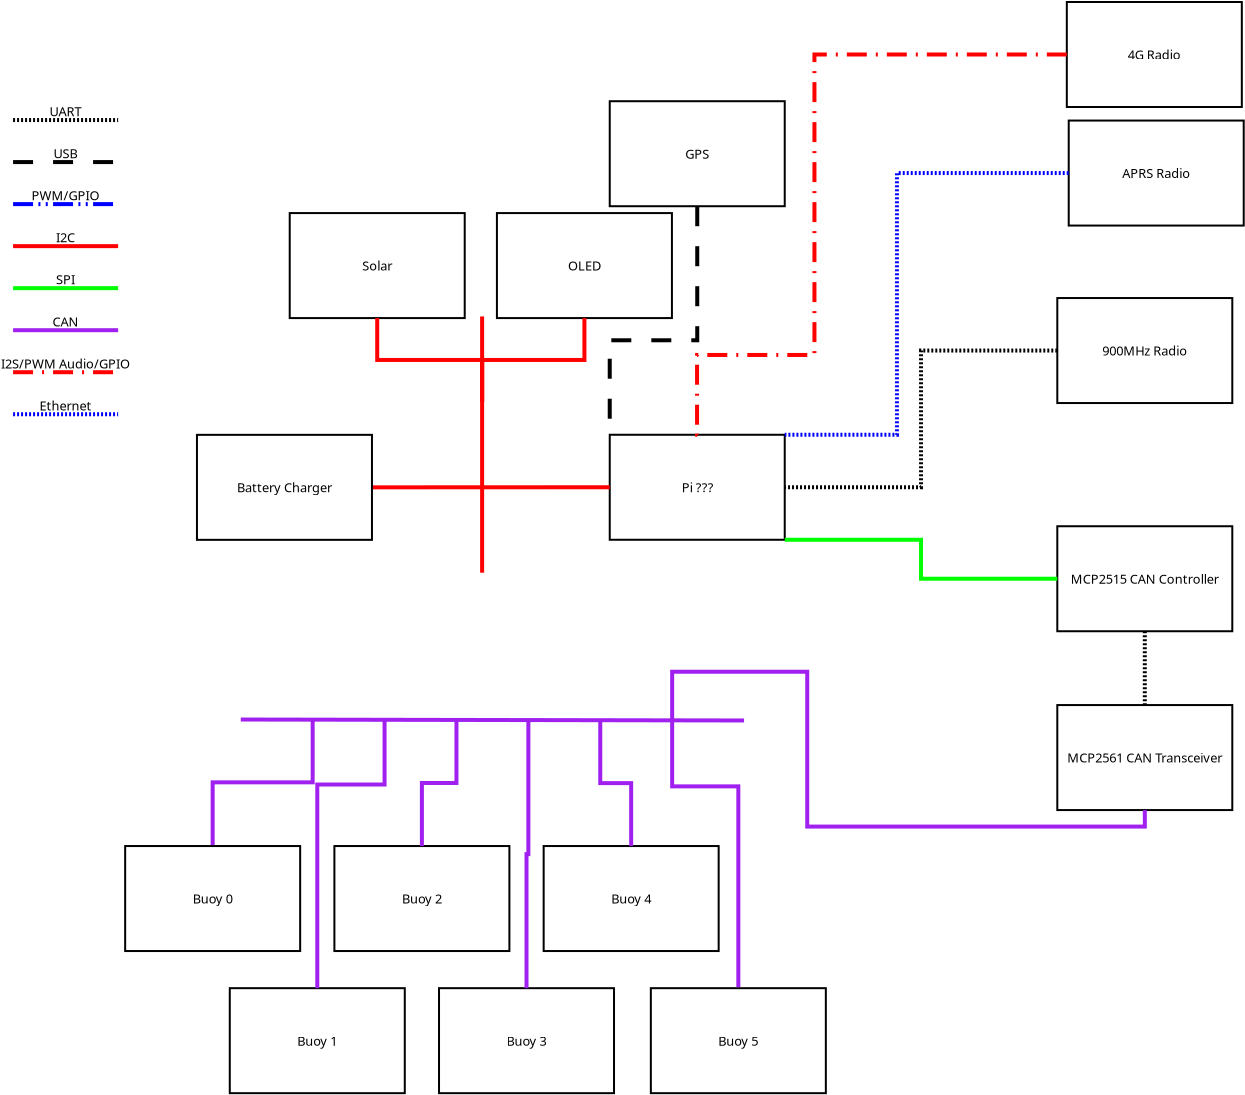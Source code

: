 <?xml version="1.0" encoding="UTF-8"?>
<dia:diagram xmlns:dia="http://www.lysator.liu.se/~alla/dia/">
  <dia:layer name="Background" visible="true" active="true">
    <dia:object type="Standard - Box" version="0" id="O0">
      <dia:attribute name="obj_pos">
        <dia:point val="40.971,21.027"/>
      </dia:attribute>
      <dia:attribute name="obj_bb">
        <dia:rectangle val="40.921,20.977;49.771,26.327"/>
      </dia:attribute>
      <dia:attribute name="elem_corner">
        <dia:point val="40.971,21.027"/>
      </dia:attribute>
      <dia:attribute name="elem_width">
        <dia:real val="8.75"/>
      </dia:attribute>
      <dia:attribute name="elem_height">
        <dia:real val="5.25"/>
      </dia:attribute>
      <dia:attribute name="show_background">
        <dia:boolean val="true"/>
      </dia:attribute>
    </dia:object>
    <dia:object type="Standard - Text" version="1" id="O1">
      <dia:attribute name="obj_pos">
        <dia:point val="45.346,23.652"/>
      </dia:attribute>
      <dia:attribute name="obj_bb">
        <dia:rectangle val="44.416,23.228;46.276,24.076"/>
      </dia:attribute>
      <dia:attribute name="text">
        <dia:composite type="text">
          <dia:attribute name="string">
            <dia:string>#Pi ???#</dia:string>
          </dia:attribute>
          <dia:attribute name="font">
            <dia:font family="B612" style="0" name="Courier"/>
          </dia:attribute>
          <dia:attribute name="height">
            <dia:real val="0.8"/>
          </dia:attribute>
          <dia:attribute name="pos">
            <dia:point val="45.346,23.848"/>
          </dia:attribute>
          <dia:attribute name="color">
            <dia:color val="#000000"/>
          </dia:attribute>
          <dia:attribute name="alignment">
            <dia:enum val="1"/>
          </dia:attribute>
        </dia:composite>
      </dia:attribute>
      <dia:attribute name="valign">
        <dia:enum val="2"/>
      </dia:attribute>
      <dia:connections>
        <dia:connection handle="0" to="O0" connection="8"/>
      </dia:connections>
    </dia:object>
    <dia:object type="Standard - Box" version="0" id="O2">
      <dia:attribute name="obj_pos">
        <dia:point val="63.349,14.191"/>
      </dia:attribute>
      <dia:attribute name="obj_bb">
        <dia:rectangle val="63.3,14.14;72.15,19.491"/>
      </dia:attribute>
      <dia:attribute name="elem_corner">
        <dia:point val="63.349,14.191"/>
      </dia:attribute>
      <dia:attribute name="elem_width">
        <dia:real val="8.75"/>
      </dia:attribute>
      <dia:attribute name="elem_height">
        <dia:real val="5.25"/>
      </dia:attribute>
      <dia:attribute name="show_background">
        <dia:boolean val="true"/>
      </dia:attribute>
    </dia:object>
    <dia:object type="Standard - Box" version="0" id="O3">
      <dia:attribute name="obj_pos">
        <dia:point val="35.33,9.943"/>
      </dia:attribute>
      <dia:attribute name="obj_bb">
        <dia:rectangle val="35.28,9.893;44.13,15.243"/>
      </dia:attribute>
      <dia:attribute name="elem_corner">
        <dia:point val="35.33,9.943"/>
      </dia:attribute>
      <dia:attribute name="elem_width">
        <dia:real val="8.75"/>
      </dia:attribute>
      <dia:attribute name="elem_height">
        <dia:real val="5.25"/>
      </dia:attribute>
      <dia:attribute name="show_background">
        <dia:boolean val="true"/>
      </dia:attribute>
    </dia:object>
    <dia:object type="Standard - Box" version="0" id="O4">
      <dia:attribute name="obj_pos">
        <dia:point val="40.971,4.35"/>
      </dia:attribute>
      <dia:attribute name="obj_bb">
        <dia:rectangle val="40.921,4.3;49.771,9.65"/>
      </dia:attribute>
      <dia:attribute name="elem_corner">
        <dia:point val="40.971,4.35"/>
      </dia:attribute>
      <dia:attribute name="elem_width">
        <dia:real val="8.75"/>
      </dia:attribute>
      <dia:attribute name="elem_height">
        <dia:real val="5.25"/>
      </dia:attribute>
      <dia:attribute name="show_background">
        <dia:boolean val="true"/>
      </dia:attribute>
    </dia:object>
    <dia:object type="Standard - Text" version="1" id="O5">
      <dia:attribute name="obj_pos">
        <dia:point val="39.705,12.568"/>
      </dia:attribute>
      <dia:attribute name="obj_bb">
        <dia:rectangle val="38.872,12.144;40.537,12.992"/>
      </dia:attribute>
      <dia:attribute name="text">
        <dia:composite type="text">
          <dia:attribute name="string">
            <dia:string>#OLED#</dia:string>
          </dia:attribute>
          <dia:attribute name="font">
            <dia:font family="B612" style="0" name="Courier"/>
          </dia:attribute>
          <dia:attribute name="height">
            <dia:real val="0.8"/>
          </dia:attribute>
          <dia:attribute name="pos">
            <dia:point val="39.705,12.764"/>
          </dia:attribute>
          <dia:attribute name="color">
            <dia:color val="#000000"/>
          </dia:attribute>
          <dia:attribute name="alignment">
            <dia:enum val="1"/>
          </dia:attribute>
        </dia:composite>
      </dia:attribute>
      <dia:attribute name="valign">
        <dia:enum val="2"/>
      </dia:attribute>
      <dia:connections>
        <dia:connection handle="0" to="O3" connection="8"/>
      </dia:connections>
    </dia:object>
    <dia:object type="Standard - Text" version="1" id="O6">
      <dia:attribute name="obj_pos">
        <dia:point val="45.346,6.975"/>
      </dia:attribute>
      <dia:attribute name="obj_bb">
        <dia:rectangle val="44.77,6.551;45.922,7.399"/>
      </dia:attribute>
      <dia:attribute name="text">
        <dia:composite type="text">
          <dia:attribute name="string">
            <dia:string>#GPS#</dia:string>
          </dia:attribute>
          <dia:attribute name="font">
            <dia:font family="B612" style="0" name="Courier"/>
          </dia:attribute>
          <dia:attribute name="height">
            <dia:real val="0.8"/>
          </dia:attribute>
          <dia:attribute name="pos">
            <dia:point val="45.346,7.171"/>
          </dia:attribute>
          <dia:attribute name="color">
            <dia:color val="#000000"/>
          </dia:attribute>
          <dia:attribute name="alignment">
            <dia:enum val="1"/>
          </dia:attribute>
        </dia:composite>
      </dia:attribute>
      <dia:attribute name="valign">
        <dia:enum val="2"/>
      </dia:attribute>
      <dia:connections>
        <dia:connection handle="0" to="O4" connection="8"/>
      </dia:connections>
    </dia:object>
    <dia:object type="Standard - Text" version="1" id="O7">
      <dia:attribute name="obj_pos">
        <dia:point val="67.725,16.816"/>
      </dia:attribute>
      <dia:attribute name="obj_bb">
        <dia:rectangle val="65.462,16.392;69.987,17.239"/>
      </dia:attribute>
      <dia:attribute name="text">
        <dia:composite type="text">
          <dia:attribute name="string">
            <dia:string>#900MHz Radio#</dia:string>
          </dia:attribute>
          <dia:attribute name="font">
            <dia:font family="B612" style="0" name="Courier"/>
          </dia:attribute>
          <dia:attribute name="height">
            <dia:real val="0.8"/>
          </dia:attribute>
          <dia:attribute name="pos">
            <dia:point val="67.725,17.012"/>
          </dia:attribute>
          <dia:attribute name="color">
            <dia:color val="#000000"/>
          </dia:attribute>
          <dia:attribute name="alignment">
            <dia:enum val="1"/>
          </dia:attribute>
        </dia:composite>
      </dia:attribute>
      <dia:attribute name="valign">
        <dia:enum val="2"/>
      </dia:attribute>
      <dia:connections>
        <dia:connection handle="0" to="O2" connection="8"/>
      </dia:connections>
    </dia:object>
    <dia:object type="Standard - ZigZagLine" version="1" id="O8">
      <dia:attribute name="obj_pos">
        <dia:point val="45.346,9.6"/>
      </dia:attribute>
      <dia:attribute name="obj_bb">
        <dia:rectangle val="40.871,9.5;45.446,21.127"/>
      </dia:attribute>
      <dia:attribute name="orth_points">
        <dia:point val="45.346,9.6"/>
        <dia:point val="45.346,16.303"/>
        <dia:point val="40.971,16.303"/>
        <dia:point val="40.971,21.027"/>
      </dia:attribute>
      <dia:attribute name="orth_orient">
        <dia:enum val="1"/>
        <dia:enum val="0"/>
        <dia:enum val="1"/>
      </dia:attribute>
      <dia:attribute name="autorouting">
        <dia:boolean val="false"/>
      </dia:attribute>
      <dia:attribute name="line_width">
        <dia:real val="0.2"/>
      </dia:attribute>
      <dia:attribute name="line_style">
        <dia:enum val="1"/>
      </dia:attribute>
      <dia:connections>
        <dia:connection handle="0" to="O4" connection="6"/>
        <dia:connection handle="1" to="O0" connection="0"/>
      </dia:connections>
    </dia:object>
    <dia:object type="Standard - ZigZagLine" version="1" id="O9">
      <dia:attribute name="obj_pos">
        <dia:point val="63.349,16.816"/>
      </dia:attribute>
      <dia:attribute name="obj_bb">
        <dia:rectangle val="49.621,16.715;63.45,23.752"/>
      </dia:attribute>
      <dia:attribute name="orth_points">
        <dia:point val="63.349,16.816"/>
        <dia:point val="56.535,16.816"/>
        <dia:point val="56.535,23.652"/>
        <dia:point val="49.721,23.652"/>
      </dia:attribute>
      <dia:attribute name="orth_orient">
        <dia:enum val="0"/>
        <dia:enum val="1"/>
        <dia:enum val="0"/>
      </dia:attribute>
      <dia:attribute name="autorouting">
        <dia:boolean val="true"/>
      </dia:attribute>
      <dia:attribute name="line_width">
        <dia:real val="0.2"/>
      </dia:attribute>
      <dia:attribute name="line_style">
        <dia:enum val="4"/>
      </dia:attribute>
      <dia:connections>
        <dia:connection handle="0" to="O2" connection="3"/>
        <dia:connection handle="1" to="O0" connection="4"/>
      </dia:connections>
    </dia:object>
    <dia:object type="Standard - Box" version="0" id="O10">
      <dia:attribute name="obj_pos">
        <dia:point val="24.97,9.943"/>
      </dia:attribute>
      <dia:attribute name="obj_bb">
        <dia:rectangle val="24.92,9.893;33.77,15.243"/>
      </dia:attribute>
      <dia:attribute name="elem_corner">
        <dia:point val="24.97,9.943"/>
      </dia:attribute>
      <dia:attribute name="elem_width">
        <dia:real val="8.75"/>
      </dia:attribute>
      <dia:attribute name="elem_height">
        <dia:real val="5.25"/>
      </dia:attribute>
      <dia:attribute name="show_background">
        <dia:boolean val="true"/>
      </dia:attribute>
    </dia:object>
    <dia:object type="Standard - Text" version="1" id="O11">
      <dia:attribute name="obj_pos">
        <dia:point val="29.345,12.568"/>
      </dia:attribute>
      <dia:attribute name="obj_bb">
        <dia:rectangle val="28.569,12.144;30.121,12.992"/>
      </dia:attribute>
      <dia:attribute name="text">
        <dia:composite type="text">
          <dia:attribute name="string">
            <dia:string>#Solar#</dia:string>
          </dia:attribute>
          <dia:attribute name="font">
            <dia:font family="B612" style="0" name="Courier"/>
          </dia:attribute>
          <dia:attribute name="height">
            <dia:real val="0.8"/>
          </dia:attribute>
          <dia:attribute name="pos">
            <dia:point val="29.345,12.764"/>
          </dia:attribute>
          <dia:attribute name="color">
            <dia:color val="#000000"/>
          </dia:attribute>
          <dia:attribute name="alignment">
            <dia:enum val="1"/>
          </dia:attribute>
        </dia:composite>
      </dia:attribute>
      <dia:attribute name="valign">
        <dia:enum val="2"/>
      </dia:attribute>
      <dia:connections>
        <dia:connection handle="0" to="O10" connection="8"/>
      </dia:connections>
    </dia:object>
    <dia:object type="Standard - Box" version="0" id="O12">
      <dia:attribute name="obj_pos">
        <dia:point val="63.349,25.601"/>
      </dia:attribute>
      <dia:attribute name="obj_bb">
        <dia:rectangle val="63.3,25.551;72.15,30.901"/>
      </dia:attribute>
      <dia:attribute name="elem_corner">
        <dia:point val="63.349,25.601"/>
      </dia:attribute>
      <dia:attribute name="elem_width">
        <dia:real val="8.75"/>
      </dia:attribute>
      <dia:attribute name="elem_height">
        <dia:real val="5.25"/>
      </dia:attribute>
      <dia:attribute name="show_background">
        <dia:boolean val="true"/>
      </dia:attribute>
    </dia:object>
    <dia:object type="Standard - Text" version="1" id="O13">
      <dia:attribute name="obj_pos">
        <dia:point val="67.725,28.226"/>
      </dia:attribute>
      <dia:attribute name="obj_bb">
        <dia:rectangle val="63.803,27.802;71.646,28.65"/>
      </dia:attribute>
      <dia:attribute name="text">
        <dia:composite type="text">
          <dia:attribute name="string">
            <dia:string>#MCP2515 CAN Controller#</dia:string>
          </dia:attribute>
          <dia:attribute name="font">
            <dia:font family="B612" style="0" name="Courier"/>
          </dia:attribute>
          <dia:attribute name="height">
            <dia:real val="0.8"/>
          </dia:attribute>
          <dia:attribute name="pos">
            <dia:point val="67.725,28.422"/>
          </dia:attribute>
          <dia:attribute name="color">
            <dia:color val="#000000"/>
          </dia:attribute>
          <dia:attribute name="alignment">
            <dia:enum val="1"/>
          </dia:attribute>
        </dia:composite>
      </dia:attribute>
      <dia:attribute name="valign">
        <dia:enum val="2"/>
      </dia:attribute>
      <dia:connections>
        <dia:connection handle="0" to="O12" connection="8"/>
      </dia:connections>
    </dia:object>
    <dia:object type="Standard - Box" version="0" id="O14">
      <dia:attribute name="obj_pos">
        <dia:point val="63.349,34.542"/>
      </dia:attribute>
      <dia:attribute name="obj_bb">
        <dia:rectangle val="63.3,34.492;72.15,39.842"/>
      </dia:attribute>
      <dia:attribute name="elem_corner">
        <dia:point val="63.349,34.542"/>
      </dia:attribute>
      <dia:attribute name="elem_width">
        <dia:real val="8.75"/>
      </dia:attribute>
      <dia:attribute name="elem_height">
        <dia:real val="5.25"/>
      </dia:attribute>
      <dia:attribute name="show_background">
        <dia:boolean val="true"/>
      </dia:attribute>
    </dia:object>
    <dia:object type="Standard - Text" version="1" id="O15">
      <dia:attribute name="obj_pos">
        <dia:point val="67.725,37.167"/>
      </dia:attribute>
      <dia:attribute name="obj_bb">
        <dia:rectangle val="63.621,36.743;71.828,37.591"/>
      </dia:attribute>
      <dia:attribute name="text">
        <dia:composite type="text">
          <dia:attribute name="string">
            <dia:string>#MCP2561 CAN Transceiver#</dia:string>
          </dia:attribute>
          <dia:attribute name="font">
            <dia:font family="B612" style="0" name="Courier"/>
          </dia:attribute>
          <dia:attribute name="height">
            <dia:real val="0.8"/>
          </dia:attribute>
          <dia:attribute name="pos">
            <dia:point val="67.725,37.364"/>
          </dia:attribute>
          <dia:attribute name="color">
            <dia:color val="#000000"/>
          </dia:attribute>
          <dia:attribute name="alignment">
            <dia:enum val="1"/>
          </dia:attribute>
        </dia:composite>
      </dia:attribute>
      <dia:attribute name="valign">
        <dia:enum val="2"/>
      </dia:attribute>
      <dia:connections>
        <dia:connection handle="0" to="O14" connection="8"/>
      </dia:connections>
    </dia:object>
    <dia:object type="Standard - ZigZagLine" version="1" id="O16">
      <dia:attribute name="obj_pos">
        <dia:point val="49.721,26.277"/>
      </dia:attribute>
      <dia:attribute name="obj_bb">
        <dia:rectangle val="49.621,26.177;63.45,28.326"/>
      </dia:attribute>
      <dia:attribute name="orth_points">
        <dia:point val="49.721,26.277"/>
        <dia:point val="56.535,26.277"/>
        <dia:point val="56.535,28.226"/>
        <dia:point val="63.349,28.226"/>
      </dia:attribute>
      <dia:attribute name="orth_orient">
        <dia:enum val="0"/>
        <dia:enum val="1"/>
        <dia:enum val="0"/>
      </dia:attribute>
      <dia:attribute name="autorouting">
        <dia:boolean val="true"/>
      </dia:attribute>
      <dia:attribute name="line_color">
        <dia:color val="#00ff00"/>
      </dia:attribute>
      <dia:attribute name="line_width">
        <dia:real val="0.2"/>
      </dia:attribute>
      <dia:connections>
        <dia:connection handle="0" to="O0" connection="7"/>
        <dia:connection handle="1" to="O12" connection="3"/>
      </dia:connections>
    </dia:object>
    <dia:object type="Standard - ZigZagLine" version="1" id="O17">
      <dia:attribute name="obj_pos">
        <dia:point val="67.725,30.851"/>
      </dia:attribute>
      <dia:attribute name="obj_bb">
        <dia:rectangle val="67.624,30.751;67.825,34.642"/>
      </dia:attribute>
      <dia:attribute name="orth_points">
        <dia:point val="67.725,30.851"/>
        <dia:point val="67.725,30.951"/>
        <dia:point val="67.725,34.442"/>
        <dia:point val="67.725,34.542"/>
      </dia:attribute>
      <dia:attribute name="orth_orient">
        <dia:enum val="1"/>
        <dia:enum val="0"/>
        <dia:enum val="1"/>
      </dia:attribute>
      <dia:attribute name="autorouting">
        <dia:boolean val="true"/>
      </dia:attribute>
      <dia:attribute name="line_width">
        <dia:real val="0.2"/>
      </dia:attribute>
      <dia:attribute name="line_style">
        <dia:enum val="4"/>
      </dia:attribute>
      <dia:connections>
        <dia:connection handle="0" to="O12" connection="6"/>
        <dia:connection handle="1" to="O14" connection="1"/>
      </dia:connections>
    </dia:object>
    <dia:object type="Standard - Line" version="0" id="O18">
      <dia:attribute name="obj_pos">
        <dia:point val="34.59,15.111"/>
      </dia:attribute>
      <dia:attribute name="obj_bb">
        <dia:rectangle val="34.49,15.011;34.69,28.024"/>
      </dia:attribute>
      <dia:attribute name="conn_endpoints">
        <dia:point val="34.59,15.111"/>
        <dia:point val="34.59,27.924"/>
      </dia:attribute>
      <dia:attribute name="numcp">
        <dia:int val="2"/>
      </dia:attribute>
      <dia:attribute name="line_color">
        <dia:color val="#ff0000"/>
      </dia:attribute>
      <dia:attribute name="line_width">
        <dia:real val="0.2"/>
      </dia:attribute>
    </dia:object>
    <dia:object type="Standard - ZigZagLine" version="1" id="O19">
      <dia:attribute name="obj_pos">
        <dia:point val="34.59,19.382"/>
      </dia:attribute>
      <dia:attribute name="obj_bb">
        <dia:rectangle val="29.245,15.093;34.69,19.482"/>
      </dia:attribute>
      <dia:attribute name="orth_points">
        <dia:point val="34.59,19.382"/>
        <dia:point val="29.345,19.382"/>
        <dia:point val="29.345,15.193"/>
      </dia:attribute>
      <dia:attribute name="orth_orient">
        <dia:enum val="0"/>
        <dia:enum val="1"/>
      </dia:attribute>
      <dia:attribute name="autorouting">
        <dia:boolean val="true"/>
      </dia:attribute>
      <dia:attribute name="line_color">
        <dia:color val="#ff0000"/>
      </dia:attribute>
      <dia:attribute name="line_width">
        <dia:real val="0.2"/>
      </dia:attribute>
      <dia:connections>
        <dia:connection handle="0" to="O18" connection="0"/>
        <dia:connection handle="1" to="O10" connection="6"/>
      </dia:connections>
    </dia:object>
    <dia:object type="Standard - ZigZagLine" version="1" id="O20">
      <dia:attribute name="obj_pos">
        <dia:point val="34.59,19.382"/>
      </dia:attribute>
      <dia:attribute name="obj_bb">
        <dia:rectangle val="34.49,15.093;39.805,19.482"/>
      </dia:attribute>
      <dia:attribute name="orth_points">
        <dia:point val="34.59,19.382"/>
        <dia:point val="39.705,19.382"/>
        <dia:point val="39.705,15.193"/>
      </dia:attribute>
      <dia:attribute name="orth_orient">
        <dia:enum val="0"/>
        <dia:enum val="1"/>
      </dia:attribute>
      <dia:attribute name="autorouting">
        <dia:boolean val="true"/>
      </dia:attribute>
      <dia:attribute name="line_color">
        <dia:color val="#ff0000"/>
      </dia:attribute>
      <dia:attribute name="line_width">
        <dia:real val="0.2"/>
      </dia:attribute>
      <dia:connections>
        <dia:connection handle="0" to="O18" connection="0"/>
        <dia:connection handle="1" to="O3" connection="6"/>
      </dia:connections>
    </dia:object>
    <dia:object type="Standard - ZigZagLine" version="1" id="O21">
      <dia:attribute name="obj_pos">
        <dia:point val="34.59,23.653"/>
      </dia:attribute>
      <dia:attribute name="obj_bb">
        <dia:rectangle val="28.982,23.553;34.69,23.756"/>
      </dia:attribute>
      <dia:attribute name="orth_points">
        <dia:point val="34.59,23.653"/>
        <dia:point val="31.836,23.653"/>
        <dia:point val="31.836,23.656"/>
        <dia:point val="29.082,23.656"/>
      </dia:attribute>
      <dia:attribute name="orth_orient">
        <dia:enum val="0"/>
        <dia:enum val="1"/>
        <dia:enum val="0"/>
      </dia:attribute>
      <dia:attribute name="autorouting">
        <dia:boolean val="true"/>
      </dia:attribute>
      <dia:attribute name="line_color">
        <dia:color val="#ff0000"/>
      </dia:attribute>
      <dia:attribute name="line_width">
        <dia:real val="0.2"/>
      </dia:attribute>
      <dia:connections>
        <dia:connection handle="0" to="O18" connection="1"/>
      </dia:connections>
    </dia:object>
    <dia:object type="Standard - ZigZagLine" version="1" id="O22">
      <dia:attribute name="obj_pos">
        <dia:point val="40.971,23.652"/>
      </dia:attribute>
      <dia:attribute name="obj_bb">
        <dia:rectangle val="34.49,23.552;41.071,23.753"/>
      </dia:attribute>
      <dia:attribute name="orth_points">
        <dia:point val="40.971,23.652"/>
        <dia:point val="37.781,23.652"/>
        <dia:point val="37.781,23.653"/>
        <dia:point val="34.59,23.653"/>
      </dia:attribute>
      <dia:attribute name="orth_orient">
        <dia:enum val="0"/>
        <dia:enum val="1"/>
        <dia:enum val="0"/>
      </dia:attribute>
      <dia:attribute name="autorouting">
        <dia:boolean val="true"/>
      </dia:attribute>
      <dia:attribute name="line_color">
        <dia:color val="#ff0000"/>
      </dia:attribute>
      <dia:attribute name="line_width">
        <dia:real val="0.2"/>
      </dia:attribute>
      <dia:connections>
        <dia:connection handle="0" to="O0" connection="3"/>
        <dia:connection handle="1" to="O18" connection="1"/>
      </dia:connections>
    </dia:object>
    <dia:object type="Standard - Line" version="0" id="O23">
      <dia:attribute name="obj_pos">
        <dia:point val="11.138,7.393"/>
      </dia:attribute>
      <dia:attribute name="obj_bb">
        <dia:rectangle val="11.038,7.293;16.49,7.493"/>
      </dia:attribute>
      <dia:attribute name="conn_endpoints">
        <dia:point val="11.138,7.393"/>
        <dia:point val="16.39,7.393"/>
      </dia:attribute>
      <dia:attribute name="numcp">
        <dia:int val="1"/>
      </dia:attribute>
      <dia:attribute name="line_width">
        <dia:real val="0.2"/>
      </dia:attribute>
      <dia:attribute name="line_style">
        <dia:enum val="1"/>
      </dia:attribute>
    </dia:object>
    <dia:object type="Standard - Line" version="0" id="O24">
      <dia:attribute name="obj_pos">
        <dia:point val="11.138,5.292"/>
      </dia:attribute>
      <dia:attribute name="obj_bb">
        <dia:rectangle val="11.038,5.192;16.49,5.392"/>
      </dia:attribute>
      <dia:attribute name="conn_endpoints">
        <dia:point val="11.138,5.292"/>
        <dia:point val="16.39,5.292"/>
      </dia:attribute>
      <dia:attribute name="numcp">
        <dia:int val="1"/>
      </dia:attribute>
      <dia:attribute name="line_width">
        <dia:real val="0.2"/>
      </dia:attribute>
      <dia:attribute name="line_style">
        <dia:enum val="4"/>
      </dia:attribute>
    </dia:object>
    <dia:object type="Standard - Line" version="0" id="O25">
      <dia:attribute name="obj_pos">
        <dia:point val="11.138,11.596"/>
      </dia:attribute>
      <dia:attribute name="obj_bb">
        <dia:rectangle val="11.038,11.496;16.49,11.696"/>
      </dia:attribute>
      <dia:attribute name="conn_endpoints">
        <dia:point val="11.138,11.596"/>
        <dia:point val="16.39,11.596"/>
      </dia:attribute>
      <dia:attribute name="numcp">
        <dia:int val="1"/>
      </dia:attribute>
      <dia:attribute name="line_color">
        <dia:color val="#ff0000"/>
      </dia:attribute>
      <dia:attribute name="line_width">
        <dia:real val="0.2"/>
      </dia:attribute>
    </dia:object>
    <dia:object type="Standard - Line" version="0" id="O26">
      <dia:attribute name="obj_pos">
        <dia:point val="11.138,9.495"/>
      </dia:attribute>
      <dia:attribute name="obj_bb">
        <dia:rectangle val="11.038,9.395;16.49,9.595"/>
      </dia:attribute>
      <dia:attribute name="conn_endpoints">
        <dia:point val="11.138,9.495"/>
        <dia:point val="16.39,9.495"/>
      </dia:attribute>
      <dia:attribute name="numcp">
        <dia:int val="1"/>
      </dia:attribute>
      <dia:attribute name="line_color">
        <dia:color val="#0000ff"/>
      </dia:attribute>
      <dia:attribute name="line_width">
        <dia:real val="0.2"/>
      </dia:attribute>
      <dia:attribute name="line_style">
        <dia:enum val="3"/>
      </dia:attribute>
    </dia:object>
    <dia:object type="Standard - Line" version="0" id="O27">
      <dia:attribute name="obj_pos">
        <dia:point val="11.138,13.697"/>
      </dia:attribute>
      <dia:attribute name="obj_bb">
        <dia:rectangle val="11.038,13.597;16.49,13.797"/>
      </dia:attribute>
      <dia:attribute name="conn_endpoints">
        <dia:point val="11.138,13.697"/>
        <dia:point val="16.39,13.697"/>
      </dia:attribute>
      <dia:attribute name="numcp">
        <dia:int val="1"/>
      </dia:attribute>
      <dia:attribute name="line_color">
        <dia:color val="#00ff00"/>
      </dia:attribute>
      <dia:attribute name="line_width">
        <dia:real val="0.2"/>
      </dia:attribute>
    </dia:object>
    <dia:object type="Standard - Text" version="1" id="O28">
      <dia:attribute name="obj_pos">
        <dia:point val="13.764,5.292"/>
      </dia:attribute>
      <dia:attribute name="obj_bb">
        <dia:rectangle val="12.932,4.445;14.595,5.292"/>
      </dia:attribute>
      <dia:attribute name="text">
        <dia:composite type="text">
          <dia:attribute name="string">
            <dia:string>#UART#</dia:string>
          </dia:attribute>
          <dia:attribute name="font">
            <dia:font family="B612" style="0" name="Courier"/>
          </dia:attribute>
          <dia:attribute name="height">
            <dia:real val="0.8"/>
          </dia:attribute>
          <dia:attribute name="pos">
            <dia:point val="13.764,5.065"/>
          </dia:attribute>
          <dia:attribute name="color">
            <dia:color val="#000000"/>
          </dia:attribute>
          <dia:attribute name="alignment">
            <dia:enum val="1"/>
          </dia:attribute>
        </dia:composite>
      </dia:attribute>
      <dia:attribute name="valign">
        <dia:enum val="1"/>
      </dia:attribute>
      <dia:connections>
        <dia:connection handle="0" to="O24" connection="0"/>
      </dia:connections>
    </dia:object>
    <dia:object type="Standard - Text" version="1" id="O29">
      <dia:attribute name="obj_pos">
        <dia:point val="13.764,7.393"/>
      </dia:attribute>
      <dia:attribute name="obj_bb">
        <dia:rectangle val="13.156,6.546;14.371,7.393"/>
      </dia:attribute>
      <dia:attribute name="text">
        <dia:composite type="text">
          <dia:attribute name="string">
            <dia:string>#USB#</dia:string>
          </dia:attribute>
          <dia:attribute name="font">
            <dia:font family="B612" style="0" name="Courier"/>
          </dia:attribute>
          <dia:attribute name="height">
            <dia:real val="0.8"/>
          </dia:attribute>
          <dia:attribute name="pos">
            <dia:point val="13.764,7.166"/>
          </dia:attribute>
          <dia:attribute name="color">
            <dia:color val="#000000"/>
          </dia:attribute>
          <dia:attribute name="alignment">
            <dia:enum val="1"/>
          </dia:attribute>
        </dia:composite>
      </dia:attribute>
      <dia:attribute name="valign">
        <dia:enum val="1"/>
      </dia:attribute>
      <dia:connections>
        <dia:connection handle="0" to="O23" connection="0"/>
      </dia:connections>
    </dia:object>
    <dia:object type="Standard - Text" version="1" id="O30">
      <dia:attribute name="obj_pos">
        <dia:point val="13.764,9.495"/>
      </dia:attribute>
      <dia:attribute name="obj_bb">
        <dia:rectangle val="12.051,8.647;15.476,9.495"/>
      </dia:attribute>
      <dia:attribute name="text">
        <dia:composite type="text">
          <dia:attribute name="string">
            <dia:string>#PWM/GPIO#</dia:string>
          </dia:attribute>
          <dia:attribute name="font">
            <dia:font family="B612" style="0" name="Courier"/>
          </dia:attribute>
          <dia:attribute name="height">
            <dia:real val="0.8"/>
          </dia:attribute>
          <dia:attribute name="pos">
            <dia:point val="13.764,9.267"/>
          </dia:attribute>
          <dia:attribute name="color">
            <dia:color val="#000000"/>
          </dia:attribute>
          <dia:attribute name="alignment">
            <dia:enum val="1"/>
          </dia:attribute>
        </dia:composite>
      </dia:attribute>
      <dia:attribute name="valign">
        <dia:enum val="1"/>
      </dia:attribute>
      <dia:connections>
        <dia:connection handle="0" to="O26" connection="0"/>
      </dia:connections>
    </dia:object>
    <dia:object type="Standard - Text" version="1" id="O31">
      <dia:attribute name="obj_pos">
        <dia:point val="13.764,11.596"/>
      </dia:attribute>
      <dia:attribute name="obj_bb">
        <dia:rectangle val="13.267,10.748;14.26,11.596"/>
      </dia:attribute>
      <dia:attribute name="text">
        <dia:composite type="text">
          <dia:attribute name="string">
            <dia:string>#I2C#</dia:string>
          </dia:attribute>
          <dia:attribute name="font">
            <dia:font family="B612" style="0" name="Courier"/>
          </dia:attribute>
          <dia:attribute name="height">
            <dia:real val="0.8"/>
          </dia:attribute>
          <dia:attribute name="pos">
            <dia:point val="13.764,11.368"/>
          </dia:attribute>
          <dia:attribute name="color">
            <dia:color val="#000000"/>
          </dia:attribute>
          <dia:attribute name="alignment">
            <dia:enum val="1"/>
          </dia:attribute>
        </dia:composite>
      </dia:attribute>
      <dia:attribute name="valign">
        <dia:enum val="1"/>
      </dia:attribute>
      <dia:connections>
        <dia:connection handle="0" to="O25" connection="0"/>
      </dia:connections>
    </dia:object>
    <dia:object type="Standard - Text" version="1" id="O32">
      <dia:attribute name="obj_pos">
        <dia:point val="13.764,13.697"/>
      </dia:attribute>
      <dia:attribute name="obj_bb">
        <dia:rectangle val="13.299,12.85;14.229,13.697"/>
      </dia:attribute>
      <dia:attribute name="text">
        <dia:composite type="text">
          <dia:attribute name="string">
            <dia:string>#SPI#</dia:string>
          </dia:attribute>
          <dia:attribute name="font">
            <dia:font family="B612" style="0" name="Courier"/>
          </dia:attribute>
          <dia:attribute name="height">
            <dia:real val="0.8"/>
          </dia:attribute>
          <dia:attribute name="pos">
            <dia:point val="13.764,13.47"/>
          </dia:attribute>
          <dia:attribute name="color">
            <dia:color val="#000000"/>
          </dia:attribute>
          <dia:attribute name="alignment">
            <dia:enum val="1"/>
          </dia:attribute>
        </dia:composite>
      </dia:attribute>
      <dia:attribute name="valign">
        <dia:enum val="1"/>
      </dia:attribute>
      <dia:connections>
        <dia:connection handle="0" to="O27" connection="0"/>
      </dia:connections>
    </dia:object>
    <dia:object type="Standard - Box" version="0" id="O33">
      <dia:attribute name="obj_pos">
        <dia:point val="20.332,21.031"/>
      </dia:attribute>
      <dia:attribute name="obj_bb">
        <dia:rectangle val="20.282,20.981;29.132,26.331"/>
      </dia:attribute>
      <dia:attribute name="elem_corner">
        <dia:point val="20.332,21.031"/>
      </dia:attribute>
      <dia:attribute name="elem_width">
        <dia:real val="8.75"/>
      </dia:attribute>
      <dia:attribute name="elem_height">
        <dia:real val="5.25"/>
      </dia:attribute>
      <dia:attribute name="show_background">
        <dia:boolean val="true"/>
      </dia:attribute>
    </dia:object>
    <dia:object type="Standard - Text" version="1" id="O34">
      <dia:attribute name="obj_pos">
        <dia:point val="24.707,23.656"/>
      </dia:attribute>
      <dia:attribute name="obj_bb">
        <dia:rectangle val="22.308,23.232;27.105,24.08"/>
      </dia:attribute>
      <dia:attribute name="text">
        <dia:composite type="text">
          <dia:attribute name="string">
            <dia:string>#Battery Charger#</dia:string>
          </dia:attribute>
          <dia:attribute name="font">
            <dia:font family="B612" style="0" name="Courier"/>
          </dia:attribute>
          <dia:attribute name="height">
            <dia:real val="0.8"/>
          </dia:attribute>
          <dia:attribute name="pos">
            <dia:point val="24.707,23.852"/>
          </dia:attribute>
          <dia:attribute name="color">
            <dia:color val="#000000"/>
          </dia:attribute>
          <dia:attribute name="alignment">
            <dia:enum val="1"/>
          </dia:attribute>
        </dia:composite>
      </dia:attribute>
      <dia:attribute name="valign">
        <dia:enum val="2"/>
      </dia:attribute>
      <dia:connections>
        <dia:connection handle="0" to="O33" connection="8"/>
      </dia:connections>
    </dia:object>
    <dia:object type="Standard - Line" version="0" id="O35">
      <dia:attribute name="obj_pos">
        <dia:point val="47.687,35.313"/>
      </dia:attribute>
      <dia:attribute name="obj_bb">
        <dia:rectangle val="22.422,35.164;47.787,35.413"/>
      </dia:attribute>
      <dia:attribute name="conn_endpoints">
        <dia:point val="47.687,35.313"/>
        <dia:point val="22.522,35.265"/>
      </dia:attribute>
      <dia:attribute name="numcp">
        <dia:int val="6"/>
      </dia:attribute>
      <dia:attribute name="line_color">
        <dia:color val="#a020f0"/>
      </dia:attribute>
      <dia:attribute name="line_width">
        <dia:real val="0.2"/>
      </dia:attribute>
    </dia:object>
    <dia:object type="Standard - Line" version="0" id="O36">
      <dia:attribute name="obj_pos">
        <dia:point val="11.138,15.799"/>
      </dia:attribute>
      <dia:attribute name="obj_bb">
        <dia:rectangle val="11.038,15.699;16.49,15.899"/>
      </dia:attribute>
      <dia:attribute name="conn_endpoints">
        <dia:point val="11.138,15.799"/>
        <dia:point val="16.39,15.799"/>
      </dia:attribute>
      <dia:attribute name="numcp">
        <dia:int val="1"/>
      </dia:attribute>
      <dia:attribute name="line_color">
        <dia:color val="#a020f0"/>
      </dia:attribute>
      <dia:attribute name="line_width">
        <dia:real val="0.2"/>
      </dia:attribute>
    </dia:object>
    <dia:object type="Standard - Text" version="1" id="O37">
      <dia:attribute name="obj_pos">
        <dia:point val="13.764,15.799"/>
      </dia:attribute>
      <dia:attribute name="obj_bb">
        <dia:rectangle val="13.124,14.951;14.404,15.799"/>
      </dia:attribute>
      <dia:attribute name="text">
        <dia:composite type="text">
          <dia:attribute name="string">
            <dia:string>#CAN#</dia:string>
          </dia:attribute>
          <dia:attribute name="font">
            <dia:font family="B612" style="0" name="Courier"/>
          </dia:attribute>
          <dia:attribute name="height">
            <dia:real val="0.8"/>
          </dia:attribute>
          <dia:attribute name="pos">
            <dia:point val="13.764,15.571"/>
          </dia:attribute>
          <dia:attribute name="color">
            <dia:color val="#000000"/>
          </dia:attribute>
          <dia:attribute name="alignment">
            <dia:enum val="1"/>
          </dia:attribute>
        </dia:composite>
      </dia:attribute>
      <dia:attribute name="valign">
        <dia:enum val="1"/>
      </dia:attribute>
      <dia:connections>
        <dia:connection handle="0" to="O36" connection="0"/>
      </dia:connections>
    </dia:object>
    <dia:object type="Standard - Box" version="0" id="O38">
      <dia:attribute name="obj_pos">
        <dia:point val="21.973,48.698"/>
      </dia:attribute>
      <dia:attribute name="obj_bb">
        <dia:rectangle val="21.923,48.648;30.773,53.998"/>
      </dia:attribute>
      <dia:attribute name="elem_corner">
        <dia:point val="21.973,48.698"/>
      </dia:attribute>
      <dia:attribute name="elem_width">
        <dia:real val="8.75"/>
      </dia:attribute>
      <dia:attribute name="elem_height">
        <dia:real val="5.25"/>
      </dia:attribute>
      <dia:attribute name="show_background">
        <dia:boolean val="true"/>
      </dia:attribute>
    </dia:object>
    <dia:object type="Standard - Text" version="1" id="O39">
      <dia:attribute name="obj_pos">
        <dia:point val="26.348,51.323"/>
      </dia:attribute>
      <dia:attribute name="obj_bb">
        <dia:rectangle val="25.259,50.899;27.437,51.747"/>
      </dia:attribute>
      <dia:attribute name="text">
        <dia:composite type="text">
          <dia:attribute name="string">
            <dia:string>#Buoy 1#</dia:string>
          </dia:attribute>
          <dia:attribute name="font">
            <dia:font family="B612" style="0" name="Courier"/>
          </dia:attribute>
          <dia:attribute name="height">
            <dia:real val="0.8"/>
          </dia:attribute>
          <dia:attribute name="pos">
            <dia:point val="26.348,51.519"/>
          </dia:attribute>
          <dia:attribute name="color">
            <dia:color val="#000000"/>
          </dia:attribute>
          <dia:attribute name="alignment">
            <dia:enum val="1"/>
          </dia:attribute>
        </dia:composite>
      </dia:attribute>
      <dia:attribute name="valign">
        <dia:enum val="2"/>
      </dia:attribute>
      <dia:connections>
        <dia:connection handle="0" to="O38" connection="8"/>
      </dia:connections>
    </dia:object>
    <dia:object type="Standard - Box" version="0" id="O40">
      <dia:attribute name="obj_pos">
        <dia:point val="32.435,48.698"/>
      </dia:attribute>
      <dia:attribute name="obj_bb">
        <dia:rectangle val="32.386,48.648;41.236,53.998"/>
      </dia:attribute>
      <dia:attribute name="elem_corner">
        <dia:point val="32.435,48.698"/>
      </dia:attribute>
      <dia:attribute name="elem_width">
        <dia:real val="8.75"/>
      </dia:attribute>
      <dia:attribute name="elem_height">
        <dia:real val="5.25"/>
      </dia:attribute>
      <dia:attribute name="show_background">
        <dia:boolean val="true"/>
      </dia:attribute>
    </dia:object>
    <dia:object type="Standard - Text" version="1" id="O41">
      <dia:attribute name="obj_pos">
        <dia:point val="36.81,51.323"/>
      </dia:attribute>
      <dia:attribute name="obj_bb">
        <dia:rectangle val="35.722,50.899;37.899,51.747"/>
      </dia:attribute>
      <dia:attribute name="text">
        <dia:composite type="text">
          <dia:attribute name="string">
            <dia:string>#Buoy 3#</dia:string>
          </dia:attribute>
          <dia:attribute name="font">
            <dia:font family="B612" style="0" name="Courier"/>
          </dia:attribute>
          <dia:attribute name="height">
            <dia:real val="0.8"/>
          </dia:attribute>
          <dia:attribute name="pos">
            <dia:point val="36.81,51.519"/>
          </dia:attribute>
          <dia:attribute name="color">
            <dia:color val="#000000"/>
          </dia:attribute>
          <dia:attribute name="alignment">
            <dia:enum val="1"/>
          </dia:attribute>
        </dia:composite>
      </dia:attribute>
      <dia:attribute name="valign">
        <dia:enum val="2"/>
      </dia:attribute>
      <dia:connections>
        <dia:connection handle="0" to="O40" connection="8"/>
      </dia:connections>
    </dia:object>
    <dia:object type="Standard - Box" version="0" id="O42">
      <dia:attribute name="obj_pos">
        <dia:point val="43.026,48.698"/>
      </dia:attribute>
      <dia:attribute name="obj_bb">
        <dia:rectangle val="42.977,48.648;51.827,53.998"/>
      </dia:attribute>
      <dia:attribute name="elem_corner">
        <dia:point val="43.026,48.698"/>
      </dia:attribute>
      <dia:attribute name="elem_width">
        <dia:real val="8.75"/>
      </dia:attribute>
      <dia:attribute name="elem_height">
        <dia:real val="5.25"/>
      </dia:attribute>
      <dia:attribute name="show_background">
        <dia:boolean val="true"/>
      </dia:attribute>
    </dia:object>
    <dia:object type="Standard - Text" version="1" id="O43">
      <dia:attribute name="obj_pos">
        <dia:point val="47.401,51.323"/>
      </dia:attribute>
      <dia:attribute name="obj_bb">
        <dia:rectangle val="46.313,50.899;48.49,51.747"/>
      </dia:attribute>
      <dia:attribute name="text">
        <dia:composite type="text">
          <dia:attribute name="string">
            <dia:string>#Buoy 5#</dia:string>
          </dia:attribute>
          <dia:attribute name="font">
            <dia:font family="B612" style="0" name="Courier"/>
          </dia:attribute>
          <dia:attribute name="height">
            <dia:real val="0.8"/>
          </dia:attribute>
          <dia:attribute name="pos">
            <dia:point val="47.401,51.519"/>
          </dia:attribute>
          <dia:attribute name="color">
            <dia:color val="#000000"/>
          </dia:attribute>
          <dia:attribute name="alignment">
            <dia:enum val="1"/>
          </dia:attribute>
        </dia:composite>
      </dia:attribute>
      <dia:attribute name="valign">
        <dia:enum val="2"/>
      </dia:attribute>
      <dia:connections>
        <dia:connection handle="0" to="O42" connection="8"/>
      </dia:connections>
    </dia:object>
    <dia:object type="Standard - Box" version="0" id="O44">
      <dia:attribute name="obj_pos">
        <dia:point val="16.742,41.591"/>
      </dia:attribute>
      <dia:attribute name="obj_bb">
        <dia:rectangle val="16.692,41.541;25.542,46.891"/>
      </dia:attribute>
      <dia:attribute name="elem_corner">
        <dia:point val="16.742,41.591"/>
      </dia:attribute>
      <dia:attribute name="elem_width">
        <dia:real val="8.75"/>
      </dia:attribute>
      <dia:attribute name="elem_height">
        <dia:real val="5.25"/>
      </dia:attribute>
      <dia:attribute name="show_background">
        <dia:boolean val="true"/>
      </dia:attribute>
    </dia:object>
    <dia:object type="Standard - Text" version="1" id="O45">
      <dia:attribute name="obj_pos">
        <dia:point val="21.117,44.216"/>
      </dia:attribute>
      <dia:attribute name="obj_bb">
        <dia:rectangle val="20.028,43.792;22.206,44.64"/>
      </dia:attribute>
      <dia:attribute name="text">
        <dia:composite type="text">
          <dia:attribute name="string">
            <dia:string>#Buoy 0#</dia:string>
          </dia:attribute>
          <dia:attribute name="font">
            <dia:font family="B612" style="0" name="Courier"/>
          </dia:attribute>
          <dia:attribute name="height">
            <dia:real val="0.8"/>
          </dia:attribute>
          <dia:attribute name="pos">
            <dia:point val="21.117,44.413"/>
          </dia:attribute>
          <dia:attribute name="color">
            <dia:color val="#000000"/>
          </dia:attribute>
          <dia:attribute name="alignment">
            <dia:enum val="1"/>
          </dia:attribute>
        </dia:composite>
      </dia:attribute>
      <dia:attribute name="valign">
        <dia:enum val="2"/>
      </dia:attribute>
      <dia:connections>
        <dia:connection handle="0" to="O44" connection="8"/>
      </dia:connections>
    </dia:object>
    <dia:object type="Standard - Box" version="0" id="O46">
      <dia:attribute name="obj_pos">
        <dia:point val="37.667,41.591"/>
      </dia:attribute>
      <dia:attribute name="obj_bb">
        <dia:rectangle val="37.617,41.541;46.467,46.891"/>
      </dia:attribute>
      <dia:attribute name="elem_corner">
        <dia:point val="37.667,41.591"/>
      </dia:attribute>
      <dia:attribute name="elem_width">
        <dia:real val="8.75"/>
      </dia:attribute>
      <dia:attribute name="elem_height">
        <dia:real val="5.25"/>
      </dia:attribute>
      <dia:attribute name="show_background">
        <dia:boolean val="true"/>
      </dia:attribute>
    </dia:object>
    <dia:object type="Standard - Text" version="1" id="O47">
      <dia:attribute name="obj_pos">
        <dia:point val="42.042,44.216"/>
      </dia:attribute>
      <dia:attribute name="obj_bb">
        <dia:rectangle val="40.953,43.792;43.13,44.64"/>
      </dia:attribute>
      <dia:attribute name="text">
        <dia:composite type="text">
          <dia:attribute name="string">
            <dia:string>#Buoy 4#</dia:string>
          </dia:attribute>
          <dia:attribute name="font">
            <dia:font family="B612" style="0" name="Courier"/>
          </dia:attribute>
          <dia:attribute name="height">
            <dia:real val="0.8"/>
          </dia:attribute>
          <dia:attribute name="pos">
            <dia:point val="42.042,44.413"/>
          </dia:attribute>
          <dia:attribute name="color">
            <dia:color val="#000000"/>
          </dia:attribute>
          <dia:attribute name="alignment">
            <dia:enum val="1"/>
          </dia:attribute>
        </dia:composite>
      </dia:attribute>
      <dia:attribute name="valign">
        <dia:enum val="2"/>
      </dia:attribute>
      <dia:connections>
        <dia:connection handle="0" to="O46" connection="8"/>
      </dia:connections>
    </dia:object>
    <dia:object type="Standard - Box" version="0" id="O48">
      <dia:attribute name="obj_pos">
        <dia:point val="27.204,41.591"/>
      </dia:attribute>
      <dia:attribute name="obj_bb">
        <dia:rectangle val="27.154,41.541;36.004,46.891"/>
      </dia:attribute>
      <dia:attribute name="elem_corner">
        <dia:point val="27.204,41.591"/>
      </dia:attribute>
      <dia:attribute name="elem_width">
        <dia:real val="8.75"/>
      </dia:attribute>
      <dia:attribute name="elem_height">
        <dia:real val="5.25"/>
      </dia:attribute>
      <dia:attribute name="show_background">
        <dia:boolean val="true"/>
      </dia:attribute>
    </dia:object>
    <dia:object type="Standard - Text" version="1" id="O49">
      <dia:attribute name="obj_pos">
        <dia:point val="31.579,44.216"/>
      </dia:attribute>
      <dia:attribute name="obj_bb">
        <dia:rectangle val="30.491,43.792;32.668,44.64"/>
      </dia:attribute>
      <dia:attribute name="text">
        <dia:composite type="text">
          <dia:attribute name="string">
            <dia:string>#Buoy 2#</dia:string>
          </dia:attribute>
          <dia:attribute name="font">
            <dia:font family="B612" style="0" name="Courier"/>
          </dia:attribute>
          <dia:attribute name="height">
            <dia:real val="0.8"/>
          </dia:attribute>
          <dia:attribute name="pos">
            <dia:point val="31.579,44.413"/>
          </dia:attribute>
          <dia:attribute name="color">
            <dia:color val="#000000"/>
          </dia:attribute>
          <dia:attribute name="alignment">
            <dia:enum val="1"/>
          </dia:attribute>
        </dia:composite>
      </dia:attribute>
      <dia:attribute name="valign">
        <dia:enum val="2"/>
      </dia:attribute>
      <dia:connections>
        <dia:connection handle="0" to="O48" connection="8"/>
      </dia:connections>
    </dia:object>
    <dia:object type="Standard - ZigZagLine" version="1" id="O50">
      <dia:attribute name="obj_pos">
        <dia:point val="67.725,39.792"/>
      </dia:attribute>
      <dia:attribute name="obj_bb">
        <dia:rectangle val="43.992,32.776;67.825,40.718"/>
      </dia:attribute>
      <dia:attribute name="orth_points">
        <dia:point val="67.725,39.792"/>
        <dia:point val="67.725,40.618"/>
        <dia:point val="50.846,40.618"/>
        <dia:point val="50.846,32.876"/>
        <dia:point val="44.092,32.876"/>
        <dia:point val="44.092,35.306"/>
      </dia:attribute>
      <dia:attribute name="orth_orient">
        <dia:enum val="1"/>
        <dia:enum val="0"/>
        <dia:enum val="1"/>
        <dia:enum val="0"/>
        <dia:enum val="1"/>
      </dia:attribute>
      <dia:attribute name="autorouting">
        <dia:boolean val="false"/>
      </dia:attribute>
      <dia:attribute name="line_color">
        <dia:color val="#a020f0"/>
      </dia:attribute>
      <dia:attribute name="line_width">
        <dia:real val="0.2"/>
      </dia:attribute>
      <dia:connections>
        <dia:connection handle="0" to="O14" connection="6"/>
        <dia:connection handle="1" to="O35" connection="0"/>
      </dia:connections>
    </dia:object>
    <dia:object type="Standard - ZigZagLine" version="1" id="O51">
      <dia:attribute name="obj_pos">
        <dia:point val="26.117,35.272"/>
      </dia:attribute>
      <dia:attribute name="obj_bb">
        <dia:rectangle val="21.017,35.172;26.217,41.641"/>
      </dia:attribute>
      <dia:attribute name="orth_points">
        <dia:point val="26.117,35.272"/>
        <dia:point val="26.117,38.406"/>
        <dia:point val="21.117,38.406"/>
        <dia:point val="21.117,41.541"/>
      </dia:attribute>
      <dia:attribute name="orth_orient">
        <dia:enum val="1"/>
        <dia:enum val="0"/>
        <dia:enum val="1"/>
      </dia:attribute>
      <dia:attribute name="autorouting">
        <dia:boolean val="true"/>
      </dia:attribute>
      <dia:attribute name="line_color">
        <dia:color val="#a020f0"/>
      </dia:attribute>
      <dia:attribute name="line_width">
        <dia:real val="0.2"/>
      </dia:attribute>
      <dia:connections>
        <dia:connection handle="0" to="O35" connection="5"/>
        <dia:connection handle="1" to="O44" connection="8"/>
      </dia:connections>
    </dia:object>
    <dia:object type="Standard - ZigZagLine" version="1" id="O52">
      <dia:attribute name="obj_pos">
        <dia:point val="29.712,35.278"/>
      </dia:attribute>
      <dia:attribute name="obj_bb">
        <dia:rectangle val="26.248,35.178;29.812,48.798"/>
      </dia:attribute>
      <dia:attribute name="orth_points">
        <dia:point val="29.712,35.278"/>
        <dia:point val="29.712,38.515"/>
        <dia:point val="26.348,38.515"/>
        <dia:point val="26.348,48.698"/>
      </dia:attribute>
      <dia:attribute name="orth_orient">
        <dia:enum val="1"/>
        <dia:enum val="0"/>
        <dia:enum val="1"/>
      </dia:attribute>
      <dia:attribute name="autorouting">
        <dia:boolean val="false"/>
      </dia:attribute>
      <dia:attribute name="line_color">
        <dia:color val="#a020f0"/>
      </dia:attribute>
      <dia:attribute name="line_width">
        <dia:real val="0.2"/>
      </dia:attribute>
      <dia:connections>
        <dia:connection handle="0" to="O35" connection="4"/>
        <dia:connection handle="1" to="O38" connection="1"/>
      </dia:connections>
    </dia:object>
    <dia:object type="Standard - ZigZagLine" version="1" id="O53">
      <dia:attribute name="obj_pos">
        <dia:point val="33.307,35.285"/>
      </dia:attribute>
      <dia:attribute name="obj_bb">
        <dia:rectangle val="31.479,35.185;33.407,41.691"/>
      </dia:attribute>
      <dia:attribute name="orth_points">
        <dia:point val="33.307,35.285"/>
        <dia:point val="33.307,38.438"/>
        <dia:point val="31.579,38.438"/>
        <dia:point val="31.579,41.591"/>
      </dia:attribute>
      <dia:attribute name="orth_orient">
        <dia:enum val="1"/>
        <dia:enum val="0"/>
        <dia:enum val="1"/>
      </dia:attribute>
      <dia:attribute name="autorouting">
        <dia:boolean val="true"/>
      </dia:attribute>
      <dia:attribute name="line_color">
        <dia:color val="#a020f0"/>
      </dia:attribute>
      <dia:attribute name="line_width">
        <dia:real val="0.2"/>
      </dia:attribute>
      <dia:connections>
        <dia:connection handle="0" to="O35" connection="3"/>
        <dia:connection handle="1" to="O48" connection="1"/>
      </dia:connections>
    </dia:object>
    <dia:object type="Standard - ZigZagLine" version="1" id="O54">
      <dia:attribute name="obj_pos">
        <dia:point val="36.902,35.292"/>
      </dia:attribute>
      <dia:attribute name="obj_bb">
        <dia:rectangle val="36.711,35.192;37.002,48.798"/>
      </dia:attribute>
      <dia:attribute name="orth_points">
        <dia:point val="36.902,35.292"/>
        <dia:point val="36.902,41.995"/>
        <dia:point val="36.81,41.995"/>
        <dia:point val="36.81,48.698"/>
      </dia:attribute>
      <dia:attribute name="orth_orient">
        <dia:enum val="1"/>
        <dia:enum val="0"/>
        <dia:enum val="1"/>
      </dia:attribute>
      <dia:attribute name="autorouting">
        <dia:boolean val="true"/>
      </dia:attribute>
      <dia:attribute name="line_color">
        <dia:color val="#a020f0"/>
      </dia:attribute>
      <dia:attribute name="line_width">
        <dia:real val="0.2"/>
      </dia:attribute>
      <dia:connections>
        <dia:connection handle="0" to="O35" connection="2"/>
        <dia:connection handle="1" to="O40" connection="1"/>
      </dia:connections>
    </dia:object>
    <dia:object type="Standard - ZigZagLine" version="1" id="O55">
      <dia:attribute name="obj_pos">
        <dia:point val="40.497,35.299"/>
      </dia:attribute>
      <dia:attribute name="obj_bb">
        <dia:rectangle val="40.397,35.199;42.142,41.691"/>
      </dia:attribute>
      <dia:attribute name="orth_points">
        <dia:point val="40.497,35.299"/>
        <dia:point val="40.497,38.445"/>
        <dia:point val="42.042,38.445"/>
        <dia:point val="42.042,41.591"/>
      </dia:attribute>
      <dia:attribute name="orth_orient">
        <dia:enum val="1"/>
        <dia:enum val="0"/>
        <dia:enum val="1"/>
      </dia:attribute>
      <dia:attribute name="autorouting">
        <dia:boolean val="true"/>
      </dia:attribute>
      <dia:attribute name="line_color">
        <dia:color val="#a020f0"/>
      </dia:attribute>
      <dia:attribute name="line_width">
        <dia:real val="0.2"/>
      </dia:attribute>
      <dia:connections>
        <dia:connection handle="0" to="O35" connection="1"/>
        <dia:connection handle="1" to="O46" connection="1"/>
      </dia:connections>
    </dia:object>
    <dia:object type="Standard - ZigZagLine" version="1" id="O56">
      <dia:attribute name="obj_pos">
        <dia:point val="44.092,35.306"/>
      </dia:attribute>
      <dia:attribute name="obj_bb">
        <dia:rectangle val="43.992,35.206;47.502,48.748"/>
      </dia:attribute>
      <dia:attribute name="orth_points">
        <dia:point val="44.092,35.306"/>
        <dia:point val="44.092,38.607"/>
        <dia:point val="47.401,38.607"/>
        <dia:point val="47.401,48.648"/>
      </dia:attribute>
      <dia:attribute name="orth_orient">
        <dia:enum val="1"/>
        <dia:enum val="0"/>
        <dia:enum val="1"/>
      </dia:attribute>
      <dia:attribute name="autorouting">
        <dia:boolean val="false"/>
      </dia:attribute>
      <dia:attribute name="line_color">
        <dia:color val="#a020f0"/>
      </dia:attribute>
      <dia:attribute name="line_width">
        <dia:real val="0.2"/>
      </dia:attribute>
      <dia:connections>
        <dia:connection handle="0" to="O35" connection="0"/>
        <dia:connection handle="1" to="O42" connection="8"/>
      </dia:connections>
    </dia:object>
    <dia:object type="Standard - Box" version="0" id="O57">
      <dia:attribute name="obj_pos">
        <dia:point val="63.92,5.317"/>
      </dia:attribute>
      <dia:attribute name="obj_bb">
        <dia:rectangle val="63.87,5.267;72.72,10.617"/>
      </dia:attribute>
      <dia:attribute name="elem_corner">
        <dia:point val="63.92,5.317"/>
      </dia:attribute>
      <dia:attribute name="elem_width">
        <dia:real val="8.75"/>
      </dia:attribute>
      <dia:attribute name="elem_height">
        <dia:real val="5.25"/>
      </dia:attribute>
      <dia:attribute name="show_background">
        <dia:boolean val="true"/>
      </dia:attribute>
    </dia:object>
    <dia:object type="Standard - Text" version="1" id="O58">
      <dia:attribute name="obj_pos">
        <dia:point val="68.295,7.942"/>
      </dia:attribute>
      <dia:attribute name="obj_bb">
        <dia:rectangle val="66.543,7.518;70.047,8.366"/>
      </dia:attribute>
      <dia:attribute name="text">
        <dia:composite type="text">
          <dia:attribute name="string">
            <dia:string>#APRS Radio#</dia:string>
          </dia:attribute>
          <dia:attribute name="font">
            <dia:font family="B612" style="0" name="Courier"/>
          </dia:attribute>
          <dia:attribute name="height">
            <dia:real val="0.8"/>
          </dia:attribute>
          <dia:attribute name="pos">
            <dia:point val="68.295,8.138"/>
          </dia:attribute>
          <dia:attribute name="color">
            <dia:color val="#000000"/>
          </dia:attribute>
          <dia:attribute name="alignment">
            <dia:enum val="1"/>
          </dia:attribute>
        </dia:composite>
      </dia:attribute>
      <dia:attribute name="valign">
        <dia:enum val="2"/>
      </dia:attribute>
      <dia:connections>
        <dia:connection handle="0" to="O57" connection="8"/>
      </dia:connections>
    </dia:object>
    <dia:object type="Standard - ZigZagLine" version="1" id="O59">
      <dia:attribute name="obj_pos">
        <dia:point val="63.92,7.942"/>
      </dia:attribute>
      <dia:attribute name="obj_bb">
        <dia:rectangle val="49.621,7.842;64.02,21.127"/>
      </dia:attribute>
      <dia:attribute name="orth_points">
        <dia:point val="63.92,7.942"/>
        <dia:point val="55.332,7.942"/>
        <dia:point val="55.332,21.027"/>
        <dia:point val="49.721,21.027"/>
      </dia:attribute>
      <dia:attribute name="orth_orient">
        <dia:enum val="0"/>
        <dia:enum val="1"/>
        <dia:enum val="0"/>
      </dia:attribute>
      <dia:attribute name="autorouting">
        <dia:boolean val="false"/>
      </dia:attribute>
      <dia:attribute name="line_color">
        <dia:color val="#0000ff"/>
      </dia:attribute>
      <dia:attribute name="line_width">
        <dia:real val="0.2"/>
      </dia:attribute>
      <dia:attribute name="line_style">
        <dia:enum val="4"/>
      </dia:attribute>
      <dia:connections>
        <dia:connection handle="0" to="O57" connection="3"/>
        <dia:connection handle="1" to="O0" connection="2"/>
      </dia:connections>
    </dia:object>
    <dia:object type="Standard - Box" version="0" id="O60">
      <dia:attribute name="obj_pos">
        <dia:point val="63.825,-0.611"/>
      </dia:attribute>
      <dia:attribute name="obj_bb">
        <dia:rectangle val="63.775,-0.661;72.625,4.689"/>
      </dia:attribute>
      <dia:attribute name="elem_corner">
        <dia:point val="63.825,-0.611"/>
      </dia:attribute>
      <dia:attribute name="elem_width">
        <dia:real val="8.75"/>
      </dia:attribute>
      <dia:attribute name="elem_height">
        <dia:real val="5.25"/>
      </dia:attribute>
      <dia:attribute name="show_background">
        <dia:boolean val="true"/>
      </dia:attribute>
    </dia:object>
    <dia:object type="Standard - Text" version="1" id="O61">
      <dia:attribute name="obj_pos">
        <dia:point val="68.2,2.014"/>
      </dia:attribute>
      <dia:attribute name="obj_bb">
        <dia:rectangle val="66.816,1.59;69.583,2.437"/>
      </dia:attribute>
      <dia:attribute name="text">
        <dia:composite type="text">
          <dia:attribute name="string">
            <dia:string>#4G Radio#</dia:string>
          </dia:attribute>
          <dia:attribute name="font">
            <dia:font family="B612" style="0" name="Courier"/>
          </dia:attribute>
          <dia:attribute name="height">
            <dia:real val="0.8"/>
          </dia:attribute>
          <dia:attribute name="pos">
            <dia:point val="68.2,2.21"/>
          </dia:attribute>
          <dia:attribute name="color">
            <dia:color val="#000000"/>
          </dia:attribute>
          <dia:attribute name="alignment">
            <dia:enum val="1"/>
          </dia:attribute>
        </dia:composite>
      </dia:attribute>
      <dia:attribute name="valign">
        <dia:enum val="2"/>
      </dia:attribute>
      <dia:connections>
        <dia:connection handle="0" to="O60" connection="8"/>
      </dia:connections>
    </dia:object>
    <dia:object type="Standard - ZigZagLine" version="1" id="O62">
      <dia:attribute name="obj_pos">
        <dia:point val="63.825,2.014"/>
      </dia:attribute>
      <dia:attribute name="obj_bb">
        <dia:rectangle val="45.237,1.914;63.925,21.127"/>
      </dia:attribute>
      <dia:attribute name="orth_points">
        <dia:point val="63.825,2.014"/>
        <dia:point val="51.206,2.014"/>
        <dia:point val="51.206,17.037"/>
        <dia:point val="45.337,17.037"/>
        <dia:point val="45.337,21.027"/>
        <dia:point val="45.346,21.027"/>
      </dia:attribute>
      <dia:attribute name="orth_orient">
        <dia:enum val="0"/>
        <dia:enum val="1"/>
        <dia:enum val="0"/>
        <dia:enum val="1"/>
        <dia:enum val="0"/>
      </dia:attribute>
      <dia:attribute name="autorouting">
        <dia:boolean val="false"/>
      </dia:attribute>
      <dia:attribute name="line_color">
        <dia:color val="#ff0000"/>
      </dia:attribute>
      <dia:attribute name="line_width">
        <dia:real val="0.2"/>
      </dia:attribute>
      <dia:attribute name="line_style">
        <dia:enum val="2"/>
      </dia:attribute>
      <dia:connections>
        <dia:connection handle="0" to="O60" connection="3"/>
        <dia:connection handle="1" to="O0" connection="1"/>
      </dia:connections>
    </dia:object>
    <dia:object type="Standard - Line" version="0" id="O63">
      <dia:attribute name="obj_pos">
        <dia:point val="11.138,17.9"/>
      </dia:attribute>
      <dia:attribute name="obj_bb">
        <dia:rectangle val="11.038,17.8;16.49,18.0"/>
      </dia:attribute>
      <dia:attribute name="conn_endpoints">
        <dia:point val="11.138,17.9"/>
        <dia:point val="16.39,17.9"/>
      </dia:attribute>
      <dia:attribute name="numcp">
        <dia:int val="1"/>
      </dia:attribute>
      <dia:attribute name="line_color">
        <dia:color val="#ff0000"/>
      </dia:attribute>
      <dia:attribute name="line_width">
        <dia:real val="0.2"/>
      </dia:attribute>
      <dia:attribute name="line_style">
        <dia:enum val="2"/>
      </dia:attribute>
    </dia:object>
    <dia:object type="Standard - Line" version="0" id="O64">
      <dia:attribute name="obj_pos">
        <dia:point val="11.138,20.001"/>
      </dia:attribute>
      <dia:attribute name="obj_bb">
        <dia:rectangle val="11.038,19.901;16.49,20.101"/>
      </dia:attribute>
      <dia:attribute name="conn_endpoints">
        <dia:point val="11.138,20.001"/>
        <dia:point val="16.39,20.001"/>
      </dia:attribute>
      <dia:attribute name="numcp">
        <dia:int val="1"/>
      </dia:attribute>
      <dia:attribute name="line_color">
        <dia:color val="#0000ff"/>
      </dia:attribute>
      <dia:attribute name="line_width">
        <dia:real val="0.2"/>
      </dia:attribute>
      <dia:attribute name="line_style">
        <dia:enum val="4"/>
      </dia:attribute>
    </dia:object>
    <dia:object type="Standard - Text" version="1" id="O65">
      <dia:attribute name="obj_pos">
        <dia:point val="13.764,17.9"/>
      </dia:attribute>
      <dia:attribute name="obj_bb">
        <dia:rectangle val="10.401,17.052;17.126,17.9"/>
      </dia:attribute>
      <dia:attribute name="text">
        <dia:composite type="text">
          <dia:attribute name="string">
            <dia:string>#I2S/PWM Audio/GPIO#</dia:string>
          </dia:attribute>
          <dia:attribute name="font">
            <dia:font family="B612" style="0" name="Courier"/>
          </dia:attribute>
          <dia:attribute name="height">
            <dia:real val="0.8"/>
          </dia:attribute>
          <dia:attribute name="pos">
            <dia:point val="13.764,17.672"/>
          </dia:attribute>
          <dia:attribute name="color">
            <dia:color val="#000000"/>
          </dia:attribute>
          <dia:attribute name="alignment">
            <dia:enum val="1"/>
          </dia:attribute>
        </dia:composite>
      </dia:attribute>
      <dia:attribute name="valign">
        <dia:enum val="1"/>
      </dia:attribute>
      <dia:connections>
        <dia:connection handle="0" to="O63" connection="0"/>
      </dia:connections>
    </dia:object>
    <dia:object type="Standard - Text" version="1" id="O66">
      <dia:attribute name="obj_pos">
        <dia:point val="13.764,20.001"/>
      </dia:attribute>
      <dia:attribute name="obj_bb">
        <dia:rectangle val="12.451,19.154;15.076,20.001"/>
      </dia:attribute>
      <dia:attribute name="text">
        <dia:composite type="text">
          <dia:attribute name="string">
            <dia:string>#Ethernet#</dia:string>
          </dia:attribute>
          <dia:attribute name="font">
            <dia:font family="B612" style="0" name="Courier"/>
          </dia:attribute>
          <dia:attribute name="height">
            <dia:real val="0.8"/>
          </dia:attribute>
          <dia:attribute name="pos">
            <dia:point val="13.764,19.774"/>
          </dia:attribute>
          <dia:attribute name="color">
            <dia:color val="#000000"/>
          </dia:attribute>
          <dia:attribute name="alignment">
            <dia:enum val="1"/>
          </dia:attribute>
        </dia:composite>
      </dia:attribute>
      <dia:attribute name="valign">
        <dia:enum val="1"/>
      </dia:attribute>
      <dia:connections>
        <dia:connection handle="0" to="O64" connection="0"/>
      </dia:connections>
    </dia:object>
  </dia:layer>
</dia:diagram>
